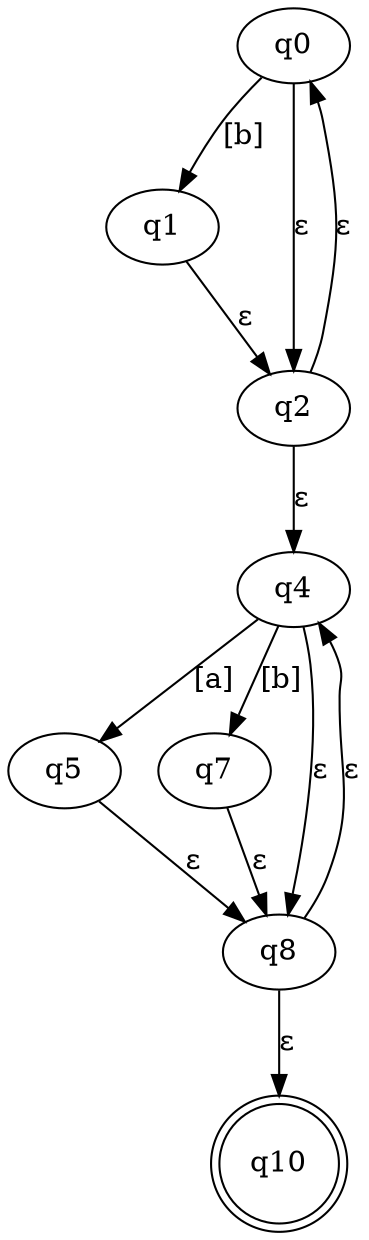 digraph ndfa {
IDq0 [label="q0"];
IDq1 [label="q1"];
IDq2 [label="q2"];
IDq4 [label="q4"];
IDq5 [label="q5"];
IDq7 [label="q7"];
IDq8 [label="q8"];
IDq10 [shape = doublecircle] [label="q10"];
IDq0 -> IDq1 [label="[b]"];
IDq0 -> IDq2 [label="ε"];
IDq1 -> IDq2 [label="ε"];
IDq2 -> IDq0 [label="ε"];
IDq2 -> IDq4 [label="ε"];
IDq4 -> IDq5 [label="[a]"];
IDq4 -> IDq7 [label="[b]"];
IDq4 -> IDq8 [label="ε"];
IDq5 -> IDq8 [label="ε"];
IDq7 -> IDq8 [label="ε"];
IDq8 -> IDq4 [label="ε"];
IDq8 -> IDq10 [label="ε"];
}
